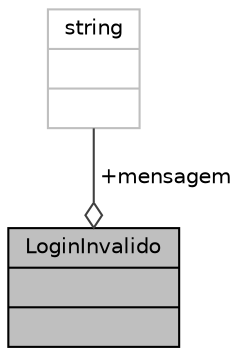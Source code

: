 digraph "LoginInvalido"
{
 // LATEX_PDF_SIZE
  edge [fontname="Helvetica",fontsize="10",labelfontname="Helvetica",labelfontsize="10"];
  node [fontname="Helvetica",fontsize="10",shape=record];
  Node1 [label="{LoginInvalido\n||}",height=0.2,width=0.4,color="black", fillcolor="grey75", style="filled", fontcolor="black",tooltip="Exceção lançada quando um login é considerado inválido."];
  Node2 -> Node1 [color="grey25",fontsize="10",style="solid",label=" +mensagem" ,arrowhead="odiamond",fontname="Helvetica"];
  Node2 [label="{string\n||}",height=0.2,width=0.4,color="grey75", fillcolor="white", style="filled",tooltip=" "];
}
